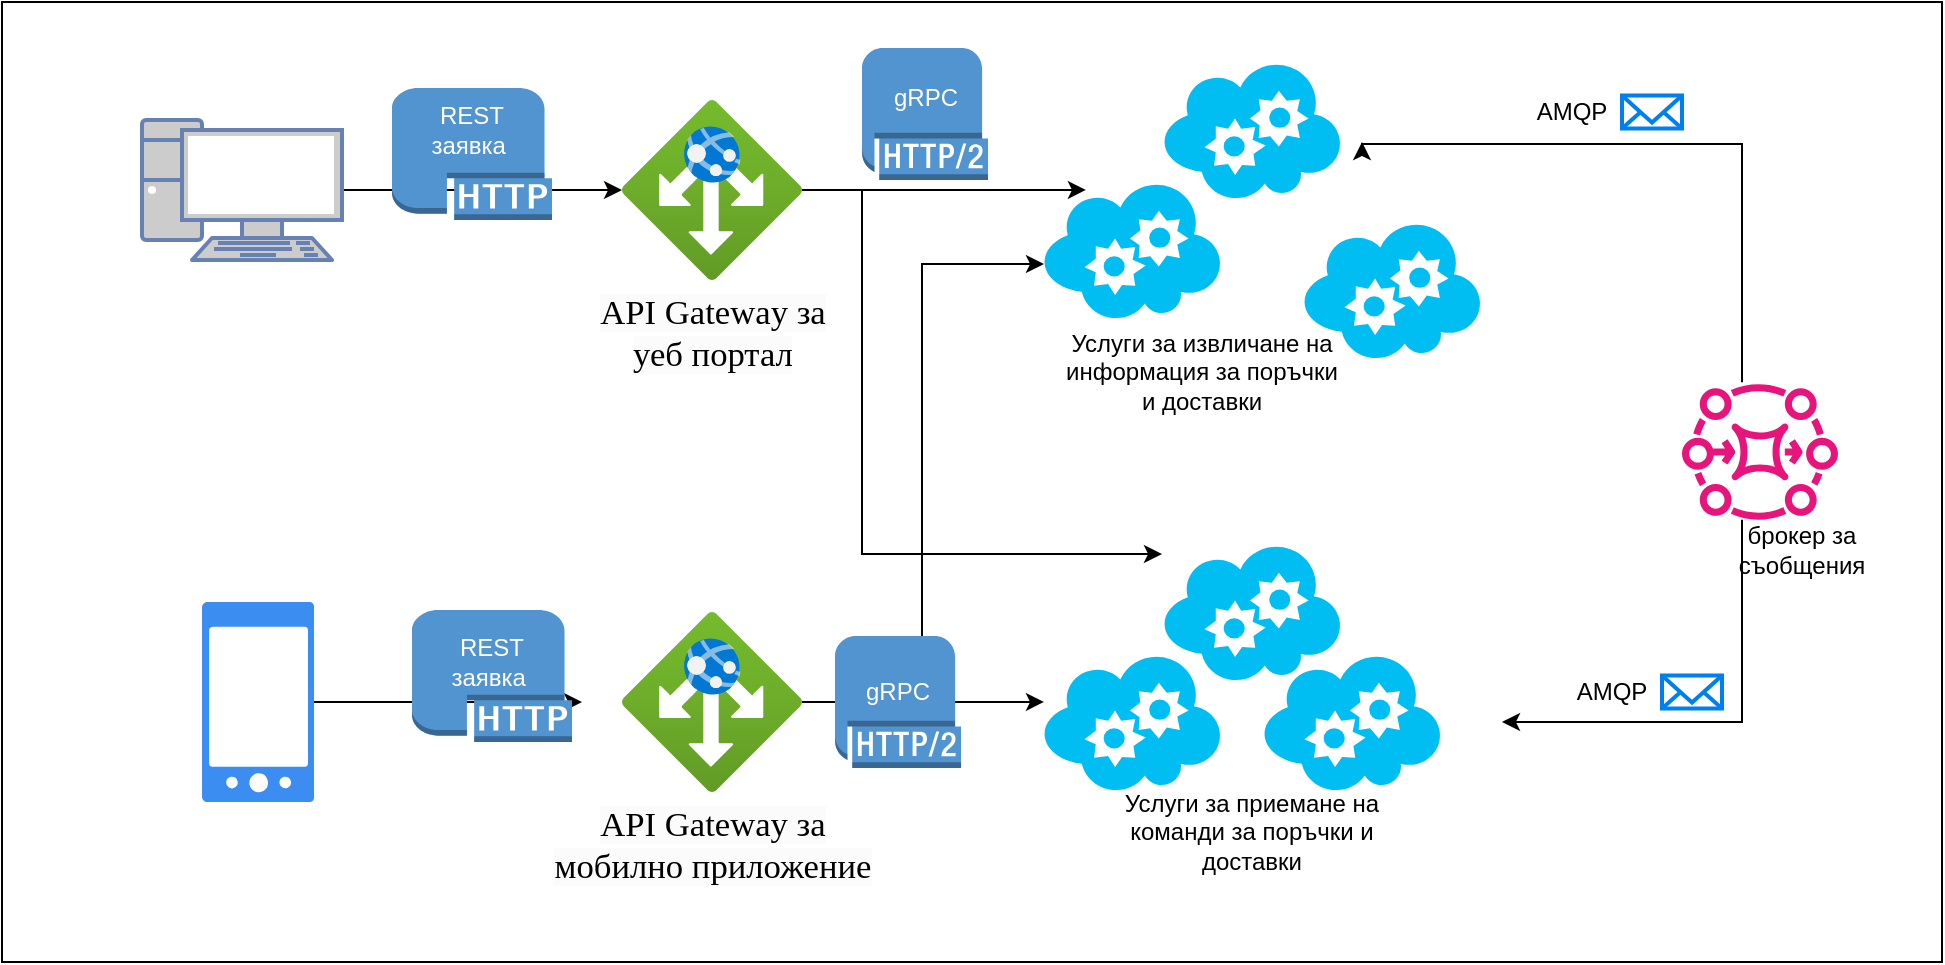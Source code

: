 <mxfile version="24.4.0" type="device">
  <diagram name="Page-1" id="I7EL-U5GSe2uPv852LNT">
    <mxGraphModel dx="1434" dy="844" grid="1" gridSize="10" guides="1" tooltips="1" connect="1" arrows="1" fold="1" page="1" pageScale="1" pageWidth="850" pageHeight="1100" math="0" shadow="0">
      <root>
        <mxCell id="0" />
        <mxCell id="1" parent="0" />
        <mxCell id="2wr5xZxjvZLFG_gb1u1q-1" value="" style="rounded=0;whiteSpace=wrap;html=1;" vertex="1" parent="1">
          <mxGeometry x="40" y="120" width="970" height="480" as="geometry" />
        </mxCell>
        <mxCell id="2wr5xZxjvZLFG_gb1u1q-8" style="edgeStyle=orthogonalEdgeStyle;rounded=0;orthogonalLoop=1;jettySize=auto;html=1;" edge="1" parent="1" source="2wr5xZxjvZLFG_gb1u1q-2">
          <mxGeometry relative="1" as="geometry">
            <mxPoint x="330" y="470" as="targetPoint" />
          </mxGeometry>
        </mxCell>
        <mxCell id="2wr5xZxjvZLFG_gb1u1q-2" value="" style="sketch=0;html=1;aspect=fixed;strokeColor=none;shadow=0;fillColor=#3B8DF1;verticalAlign=top;labelPosition=center;verticalLabelPosition=bottom;shape=mxgraph.gcp2.phone_android" vertex="1" parent="1">
          <mxGeometry x="140" y="420" width="56" height="100" as="geometry" />
        </mxCell>
        <mxCell id="2wr5xZxjvZLFG_gb1u1q-13" style="edgeStyle=orthogonalEdgeStyle;rounded=0;orthogonalLoop=1;jettySize=auto;html=1;" edge="1" parent="1" source="2wr5xZxjvZLFG_gb1u1q-3" target="2wr5xZxjvZLFG_gb1u1q-11">
          <mxGeometry relative="1" as="geometry" />
        </mxCell>
        <mxCell id="2wr5xZxjvZLFG_gb1u1q-3" value="" style="fontColor=#0066CC;verticalAlign=top;verticalLabelPosition=bottom;labelPosition=center;align=center;html=1;outlineConnect=0;fillColor=#CCCCCC;strokeColor=#6881B3;gradientColor=none;gradientDirection=north;strokeWidth=2;shape=mxgraph.networks.pc;" vertex="1" parent="1">
          <mxGeometry x="110" y="179" width="100" height="70" as="geometry" />
        </mxCell>
        <mxCell id="2wr5xZxjvZLFG_gb1u1q-10" value="" style="verticalLabelPosition=bottom;html=1;verticalAlign=top;align=center;strokeColor=none;fillColor=#00BEF2;shape=mxgraph.azure.cloud_service;" vertex="1" parent="1">
          <mxGeometry x="560" y="209" width="90" height="70" as="geometry" />
        </mxCell>
        <mxCell id="2wr5xZxjvZLFG_gb1u1q-11" value="&lt;span style=&quot;font-family: &amp;quot;Times New Roman&amp;quot;, serif; font-size: 17.333px; background-color: rgb(251, 251, 251);&quot;&gt;API Gateway за&lt;br&gt;уеб портал&lt;/span&gt;" style="image;aspect=fixed;html=1;points=[];align=center;fontSize=12;image=img/lib/azure2/networking/Application_Gateways.svg;" vertex="1" parent="1">
          <mxGeometry x="350" y="169" width="90" height="90" as="geometry" />
        </mxCell>
        <mxCell id="2wr5xZxjvZLFG_gb1u1q-14" value="&lt;span style=&quot;font-family: &amp;quot;Times New Roman&amp;quot;, serif; font-size: 17.333px; background-color: rgb(251, 251, 251);&quot;&gt;API Gateway за &lt;br&gt;мобилно приложение&lt;/span&gt;" style="image;aspect=fixed;html=1;points=[];align=center;fontSize=12;image=img/lib/azure2/networking/Application_Gateways.svg;" vertex="1" parent="1">
          <mxGeometry x="350" y="425" width="90" height="90" as="geometry" />
        </mxCell>
        <mxCell id="2wr5xZxjvZLFG_gb1u1q-15" value="" style="verticalLabelPosition=bottom;html=1;verticalAlign=top;align=center;strokeColor=none;fillColor=#00BEF2;shape=mxgraph.azure.cloud_service;" vertex="1" parent="1">
          <mxGeometry x="620" y="149" width="90" height="70" as="geometry" />
        </mxCell>
        <mxCell id="2wr5xZxjvZLFG_gb1u1q-16" value="" style="verticalLabelPosition=bottom;html=1;verticalAlign=top;align=center;strokeColor=none;fillColor=#00BEF2;shape=mxgraph.azure.cloud_service;" vertex="1" parent="1">
          <mxGeometry x="620" y="390" width="90" height="70" as="geometry" />
        </mxCell>
        <mxCell id="2wr5xZxjvZLFG_gb1u1q-17" style="edgeStyle=orthogonalEdgeStyle;rounded=0;orthogonalLoop=1;jettySize=auto;html=1;entryX=0.244;entryY=0.071;entryDx=0;entryDy=0;entryPerimeter=0;" edge="1" parent="1" source="2wr5xZxjvZLFG_gb1u1q-11" target="2wr5xZxjvZLFG_gb1u1q-10">
          <mxGeometry relative="1" as="geometry" />
        </mxCell>
        <mxCell id="2wr5xZxjvZLFG_gb1u1q-24" value="" style="verticalLabelPosition=bottom;html=1;verticalAlign=top;align=center;strokeColor=none;fillColor=#00BEF2;shape=mxgraph.azure.cloud_service;" vertex="1" parent="1">
          <mxGeometry x="670" y="445" width="90" height="70" as="geometry" />
        </mxCell>
        <mxCell id="2wr5xZxjvZLFG_gb1u1q-25" value="" style="verticalLabelPosition=bottom;html=1;verticalAlign=top;align=center;strokeColor=none;fillColor=#00BEF2;shape=mxgraph.azure.cloud_service;" vertex="1" parent="1">
          <mxGeometry x="560" y="445" width="90" height="70" as="geometry" />
        </mxCell>
        <mxCell id="2wr5xZxjvZLFG_gb1u1q-26" value="" style="verticalLabelPosition=bottom;html=1;verticalAlign=top;align=center;strokeColor=none;fillColor=#00BEF2;shape=mxgraph.azure.cloud_service;" vertex="1" parent="1">
          <mxGeometry x="690" y="229" width="90" height="70" as="geometry" />
        </mxCell>
        <mxCell id="2wr5xZxjvZLFG_gb1u1q-27" style="edgeStyle=orthogonalEdgeStyle;rounded=0;orthogonalLoop=1;jettySize=auto;html=1;entryX=0.011;entryY=0.357;entryDx=0;entryDy=0;entryPerimeter=0;" edge="1" parent="1" source="2wr5xZxjvZLFG_gb1u1q-14" target="2wr5xZxjvZLFG_gb1u1q-25">
          <mxGeometry relative="1" as="geometry" />
        </mxCell>
        <mxCell id="2wr5xZxjvZLFG_gb1u1q-29" style="edgeStyle=orthogonalEdgeStyle;rounded=0;orthogonalLoop=1;jettySize=auto;html=1;" edge="1" parent="1" source="2wr5xZxjvZLFG_gb1u1q-11">
          <mxGeometry relative="1" as="geometry">
            <mxPoint x="620" y="396" as="targetPoint" />
            <Array as="points">
              <mxPoint x="470" y="214" />
              <mxPoint x="470" y="396" />
            </Array>
          </mxGeometry>
        </mxCell>
        <mxCell id="2wr5xZxjvZLFG_gb1u1q-30" style="edgeStyle=orthogonalEdgeStyle;rounded=0;orthogonalLoop=1;jettySize=auto;html=1;entryX=0.011;entryY=0.6;entryDx=0;entryDy=0;entryPerimeter=0;" edge="1" parent="1" source="2wr5xZxjvZLFG_gb1u1q-14" target="2wr5xZxjvZLFG_gb1u1q-10">
          <mxGeometry relative="1" as="geometry" />
        </mxCell>
        <mxCell id="2wr5xZxjvZLFG_gb1u1q-37" value="" style="sketch=0;outlineConnect=0;fontColor=#232F3E;gradientColor=none;fillColor=#E7157B;strokeColor=none;dashed=0;verticalLabelPosition=bottom;verticalAlign=top;align=center;html=1;fontSize=12;fontStyle=0;aspect=fixed;pointerEvents=1;shape=mxgraph.aws4.mq_broker;" vertex="1" parent="1">
          <mxGeometry x="880" y="310" width="78" height="69" as="geometry" />
        </mxCell>
        <mxCell id="2wr5xZxjvZLFG_gb1u1q-38" style="edgeStyle=orthogonalEdgeStyle;rounded=0;orthogonalLoop=1;jettySize=auto;html=1;" edge="1" parent="1" source="2wr5xZxjvZLFG_gb1u1q-37">
          <mxGeometry relative="1" as="geometry">
            <mxPoint x="790" y="480" as="targetPoint" />
            <Array as="points">
              <mxPoint x="910" y="480" />
            </Array>
          </mxGeometry>
        </mxCell>
        <mxCell id="2wr5xZxjvZLFG_gb1u1q-40" style="edgeStyle=orthogonalEdgeStyle;rounded=0;orthogonalLoop=1;jettySize=auto;html=1;" edge="1" parent="1" source="2wr5xZxjvZLFG_gb1u1q-37">
          <mxGeometry relative="1" as="geometry">
            <mxPoint x="720" y="190" as="targetPoint" />
            <Array as="points">
              <mxPoint x="910" y="191" />
            </Array>
          </mxGeometry>
        </mxCell>
        <mxCell id="2wr5xZxjvZLFG_gb1u1q-41" value="AMQP" style="text;html=1;align=center;verticalAlign=middle;whiteSpace=wrap;rounded=0;" vertex="1" parent="1">
          <mxGeometry x="780" y="160" width="90" height="30" as="geometry" />
        </mxCell>
        <mxCell id="2wr5xZxjvZLFG_gb1u1q-45" value="AMQP" style="text;html=1;align=center;verticalAlign=middle;whiteSpace=wrap;rounded=0;" vertex="1" parent="1">
          <mxGeometry x="800" y="450" width="90" height="30" as="geometry" />
        </mxCell>
        <mxCell id="2wr5xZxjvZLFG_gb1u1q-46" value="" style="html=1;verticalLabelPosition=bottom;align=center;labelBackgroundColor=#ffffff;verticalAlign=top;strokeWidth=2;strokeColor=#0080F0;shadow=0;dashed=0;shape=mxgraph.ios7.icons.mail;" vertex="1" parent="1">
          <mxGeometry x="850" y="166.75" width="30" height="16.5" as="geometry" />
        </mxCell>
        <mxCell id="2wr5xZxjvZLFG_gb1u1q-47" value="" style="html=1;verticalLabelPosition=bottom;align=center;labelBackgroundColor=#ffffff;verticalAlign=top;strokeWidth=2;strokeColor=#0080F0;shadow=0;dashed=0;shape=mxgraph.ios7.icons.mail;" vertex="1" parent="1">
          <mxGeometry x="870" y="456.75" width="30" height="16.5" as="geometry" />
        </mxCell>
        <mxCell id="2wr5xZxjvZLFG_gb1u1q-51" value="" style="outlineConnect=0;dashed=0;verticalLabelPosition=bottom;verticalAlign=top;align=center;html=1;shape=mxgraph.aws3.http_protocol;fillColor=#5294CF;gradientColor=none;" vertex="1" parent="1">
          <mxGeometry x="235" y="163" width="80" height="66" as="geometry" />
        </mxCell>
        <mxCell id="2wr5xZxjvZLFG_gb1u1q-52" value="" style="outlineConnect=0;dashed=0;verticalLabelPosition=bottom;verticalAlign=top;align=center;html=1;shape=mxgraph.aws3.http_2_protocol;fillColor=#5294CF;gradientColor=none;" vertex="1" parent="1">
          <mxGeometry x="456.5" y="437" width="63" height="66" as="geometry" />
        </mxCell>
        <mxCell id="2wr5xZxjvZLFG_gb1u1q-54" value="&lt;font color=&quot;#ffffff&quot;&gt;REST&lt;/font&gt;&lt;div&gt;&lt;font color=&quot;#ffffff&quot;&gt;заявка&amp;nbsp;&lt;/font&gt;&lt;/div&gt;" style="text;html=1;align=center;verticalAlign=middle;whiteSpace=wrap;rounded=0;" vertex="1" parent="1">
          <mxGeometry x="230" y="425" width="90" height="30" as="geometry" />
        </mxCell>
        <mxCell id="2wr5xZxjvZLFG_gb1u1q-55" value="" style="outlineConnect=0;dashed=0;verticalLabelPosition=bottom;verticalAlign=top;align=center;html=1;shape=mxgraph.aws3.http_protocol;fillColor=#5294CF;gradientColor=none;" vertex="1" parent="1">
          <mxGeometry x="245" y="424" width="80" height="66" as="geometry" />
        </mxCell>
        <mxCell id="2wr5xZxjvZLFG_gb1u1q-56" value="&lt;font color=&quot;#ffffff&quot;&gt;REST&lt;/font&gt;&lt;div&gt;&lt;font color=&quot;#ffffff&quot;&gt;заявка&amp;nbsp;&lt;/font&gt;&lt;/div&gt;" style="text;html=1;align=center;verticalAlign=middle;whiteSpace=wrap;rounded=0;" vertex="1" parent="1">
          <mxGeometry x="240" y="435" width="90" height="30" as="geometry" />
        </mxCell>
        <mxCell id="2wr5xZxjvZLFG_gb1u1q-57" value="&lt;font color=&quot;#ffffff&quot;&gt;REST&lt;/font&gt;&lt;div&gt;&lt;font color=&quot;#ffffff&quot;&gt;заявка&amp;nbsp;&lt;/font&gt;&lt;/div&gt;" style="text;html=1;align=center;verticalAlign=middle;whiteSpace=wrap;rounded=0;" vertex="1" parent="1">
          <mxGeometry x="230" y="169" width="90" height="30" as="geometry" />
        </mxCell>
        <mxCell id="2wr5xZxjvZLFG_gb1u1q-58" value="" style="outlineConnect=0;dashed=0;verticalLabelPosition=bottom;verticalAlign=top;align=center;html=1;shape=mxgraph.aws3.http_2_protocol;fillColor=#5294CF;gradientColor=none;" vertex="1" parent="1">
          <mxGeometry x="470" y="143" width="63" height="66" as="geometry" />
        </mxCell>
        <mxCell id="2wr5xZxjvZLFG_gb1u1q-60" value="&lt;font color=&quot;#ffffff&quot;&gt;gRPC&lt;/font&gt;" style="text;html=1;align=center;verticalAlign=middle;whiteSpace=wrap;rounded=0;" vertex="1" parent="1">
          <mxGeometry x="456.5" y="153.25" width="90" height="30" as="geometry" />
        </mxCell>
        <mxCell id="2wr5xZxjvZLFG_gb1u1q-62" value="&lt;font color=&quot;#ffffff&quot;&gt;gRPC&lt;/font&gt;" style="text;html=1;align=center;verticalAlign=middle;whiteSpace=wrap;rounded=0;" vertex="1" parent="1">
          <mxGeometry x="443" y="450" width="90" height="30" as="geometry" />
        </mxCell>
        <mxCell id="2wr5xZxjvZLFG_gb1u1q-63" value="брокер за съобщения" style="text;html=1;align=center;verticalAlign=middle;whiteSpace=wrap;rounded=0;" vertex="1" parent="1">
          <mxGeometry x="910" y="379" width="60" height="30" as="geometry" />
        </mxCell>
        <mxCell id="2wr5xZxjvZLFG_gb1u1q-64" value="Услуги за извличане на информация за поръчки и доставки" style="text;html=1;align=center;verticalAlign=middle;whiteSpace=wrap;rounded=0;" vertex="1" parent="1">
          <mxGeometry x="570" y="290" width="140" height="30" as="geometry" />
        </mxCell>
        <mxCell id="2wr5xZxjvZLFG_gb1u1q-65" value="Услуги за приемане на команди за поръчки и доставки" style="text;html=1;align=center;verticalAlign=middle;whiteSpace=wrap;rounded=0;" vertex="1" parent="1">
          <mxGeometry x="595" y="520" width="140" height="30" as="geometry" />
        </mxCell>
      </root>
    </mxGraphModel>
  </diagram>
</mxfile>
